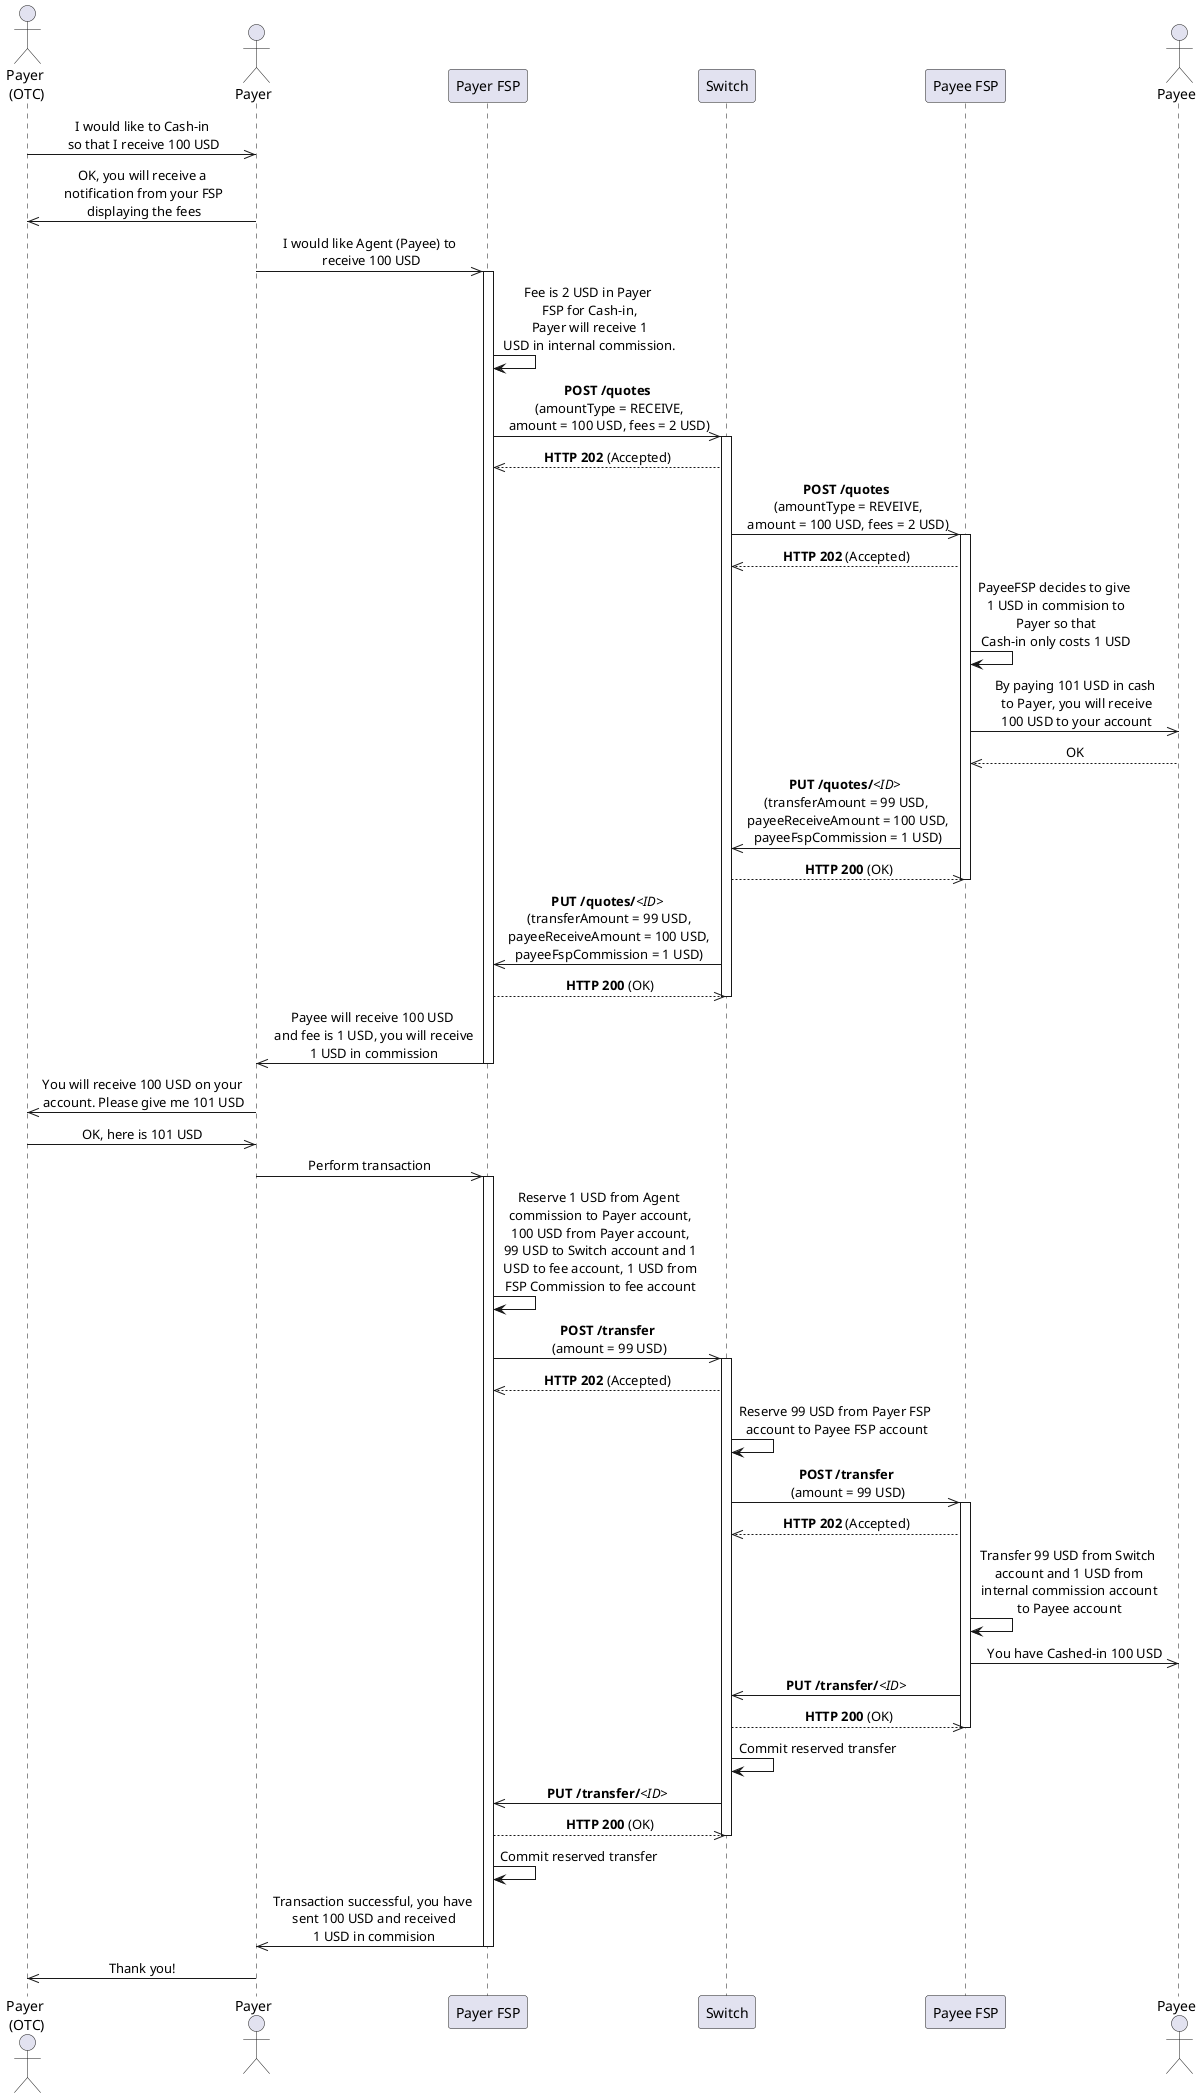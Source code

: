 /'*****
 License
 --------------
 Copyright © 2017 Bill & Melinda Gates Foundation
 The Mojaloop files are made available by the Bill & Melinda Gates Foundation under the Apache License, Version 2.0 (the "License") and you may not use these files except in compliance with the License. You may obtain a copy of the License at
 http://www.apache.org/licenses/LICENSE-2.0
 Unless required by applicable law or agreed to in writing, the Mojaloop files are distributed on an "AS IS" BASIS, WITHOUT WARRANTIES OR CONDITIONS OF ANY KIND, either express or implied. See the License for the specific language governing permissions and limitations under the License.
 Contributors
 --------------
 This is the official list of the Mojaloop project contributors for this file.
 Names of the original copyright holders (individuals or organizations)
 should be listed with a '*' in the first column. People who have
 contributed from an organization can be listed under the organization
 that actually holds the copyright for their contributions (see the
 Gates Foundation organization for an example). Those individuals should have
 their names indented and be marked with a '-'. Email address can be added
 optionally within square brackets <email>.
 * Gates Foundation
 - Name Surname <name.surname@gatesfoundation.com>

 * Henk Kodde <henk.kodde@modusbox.com>
 --------------
 ******'/

@startuml
' declaring skinparam
skinparam sequenceMessageAlign center

' declare title
' title Agent-initiated Cash-In example with received amount

' Actor Keys:
' participant - FSP or Switch
' actor - Payee, Payer or Payer(OTC)

' declare actors
actor "Payer\n (OTC)" as PayerOTC
actor "Payer" as Payer
participant "Payer FSP" as PayerFSP
participant "Switch" as SWITCH
participant "Payee FSP" as PayeeFSP
Actor "Payee" as Payee

' start flow

' activate Payer
PayerOTC ->> Payer: I would like to Cash-in\n so that I receive 100 USD
PayerOTC <<- Payer: OK, you will receive a\n notification from your FSP\n displaying the fees
Payer ->> PayerFSP: I would like Agent (Payee) to\n receive 100 USD
activate PayerFSP
PayerFSP -> PayerFSP: Fee is 2 USD in Payer\n FSP for Cash-in,\n Payer will receive 1\n USD in internal commission.
PayerFSP ->> SWITCH: **POST /quotes**\n (amountType = RECEIVE,\n amount = 100 USD, fees = 2 USD)
activate SWITCH
PayerFSP <<-- SWITCH: **HTTP 202** (Accepted)
SWITCH ->> PayeeFSP: **POST /quotes**\n (amountType = REVEIVE,\n amount = 100 USD, fees = 2 USD)
activate PayeeFSP
SWITCH <<-- PayeeFSP: **HTTP 202** (Accepted)
PayeeFSP -> PayeeFSP: PayeeFSP decides to give\n 1 USD in commision to\n Payer so that\n Cash-in only costs 1 USD
PayeeFSP ->> Payee: By paying 101 USD in cash\n to Payer, you will receive\n 100 USD to your account
PayeeFSP <<-- Payee: OK
SWITCH <<- PayeeFSP: **PUT /quotes/**<i><ID></i> \n(transferAmount = 99 USD,\n payeeReceiveAmount = 100 USD,\n payeeFspCommission = 1 USD)
SWITCH -->> PayeeFSP: **HTTP 200** (OK)
deactivate PayeeFSP
PayerFSP <<- SWITCH: **PUT /quotes/**<i><ID></i>\n (transferAmount = 99 USD,\n payeeReceiveAmount = 100 USD,\n payeeFspCommission = 1 USD)
PayerFSP -->> SWITCH: **HTTP 200** (OK)
deactivate SWITCH
Payer <<- PayerFSP: Payee will receive 100 USD\n and fee is 1 USD, you will receive\n 1 USD in commission
deactivate PayerFSP
PayerOTC <<- Payer: You will receive 100 USD on your\n account. Please give me 101 USD
' deactivate Payer
PayerOTC ->> Payer: OK, here is 101 USD
Payer ->> PayerFSP: Perform transaction
activate PayerFSP
PayerFSP -> PayerFSP: Reserve 1 USD from Agent\n commission to Payer account,\n 100 USD from Payer account,\n 99 USD to Switch account and 1\n USD to fee account, 1 USD from\n FSP Commission to fee account
PayerFSP ->> SWITCH: **POST /transfer**\n (amount = 99 USD)
activate SWITCH
PayerFSP <<-- SWITCH: **HTTP 202** (Accepted)
SWITCH -> SWITCH: Reserve 99 USD from Payer FSP\n account to Payee FSP account
SWITCH ->> PayeeFSP: **POST /transfer**\n (amount = 99 USD)
activate PayeeFSP
SWITCH <<-- PayeeFSP: **HTTP 202** (Accepted)
PayeeFSP -> PayeeFSP: Transfer 99 USD from Switch\n account and 1 USD from\n internal commission account\n to Payee account
PayeeFSP ->> Payee: You have Cashed-in 100 USD
SWITCH <<- PayeeFSP: **PUT /transfer/**<i><ID></i>
SWITCH -->> PayeeFSP: **HTTP 200** (OK)
deactivate PayeeFSP
SWITCH -> SWITCH: Commit reserved transfer
PayerFSP <<- SWITCH: **PUT /transfer/**<i><ID></i>
PayerFSP -->> SWITCH: **HTTP 200** (OK)
deactivate SWITCH
PayerFSP -> PayerFSP: Commit reserved transfer
Payer <<- PayerFSP: Transaction successful, you have\n sent 100 USD and received\n 1 USD in commision
deactivate PayerFSP
PayerOTC <<- Payer: Thank you!
@enduml
